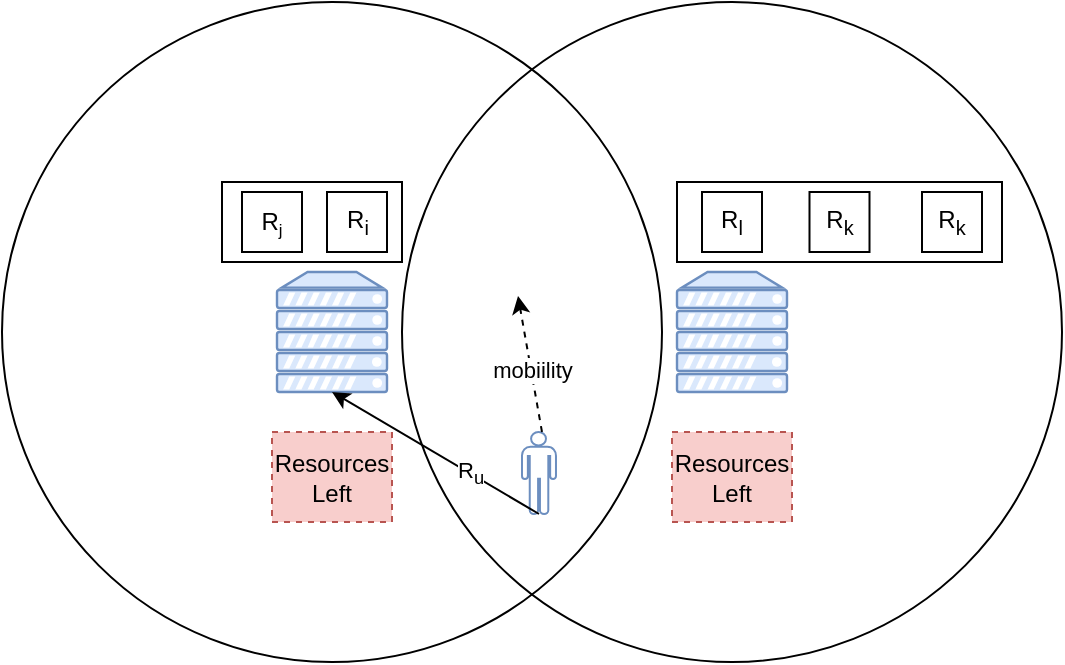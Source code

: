 <mxfile version="22.0.0" type="github">
  <diagram name="第 1 页" id="CeplcZcWKteRM2vLw57B">
    <mxGraphModel dx="2004" dy="795" grid="1" gridSize="10" guides="1" tooltips="1" connect="1" arrows="1" fold="1" page="1" pageScale="1" pageWidth="827" pageHeight="1169" math="0" shadow="0">
      <root>
        <mxCell id="0" />
        <mxCell id="1" parent="0" />
        <mxCell id="4QyUF-N3ruEHvQ-egUOj-3" value="" style="ellipse;whiteSpace=wrap;html=1;aspect=fixed;fillColor=none;" vertex="1" parent="1">
          <mxGeometry x="60" y="370" width="330" height="330" as="geometry" />
        </mxCell>
        <mxCell id="4QyUF-N3ruEHvQ-egUOj-2" value="" style="verticalAlign=top;verticalLabelPosition=bottom;labelPosition=center;align=center;html=1;outlineConnect=0;fillColor=#dae8fc;strokeColor=#6c8ebf;gradientDirection=north;strokeWidth=2;shape=mxgraph.networks.server;" vertex="1" parent="1">
          <mxGeometry x="197.5" y="505" width="55" height="60" as="geometry" />
        </mxCell>
        <mxCell id="4QyUF-N3ruEHvQ-egUOj-8" value="" style="ellipse;whiteSpace=wrap;html=1;aspect=fixed;fillColor=none;" vertex="1" parent="1">
          <mxGeometry x="260" y="370" width="330" height="330" as="geometry" />
        </mxCell>
        <mxCell id="4QyUF-N3ruEHvQ-egUOj-7" value="" style="verticalAlign=top;verticalLabelPosition=bottom;labelPosition=center;align=center;html=1;outlineConnect=0;fillColor=#dae8fc;strokeColor=#6c8ebf;gradientDirection=north;strokeWidth=2;shape=mxgraph.networks.server;" vertex="1" parent="1">
          <mxGeometry x="397.5" y="505" width="55" height="60" as="geometry" />
        </mxCell>
        <mxCell id="4QyUF-N3ruEHvQ-egUOj-9" value="" style="shape=mxgraph.signs.people.man_1;html=1;pointerEvents=1;fillColor=none;strokeColor=#6c8ebf;verticalLabelPosition=bottom;verticalAlign=top;align=center;sketch=0;" vertex="1" parent="1">
          <mxGeometry x="320" y="585" width="17" height="41" as="geometry" />
        </mxCell>
        <mxCell id="4QyUF-N3ruEHvQ-egUOj-11" value="" style="rounded=0;whiteSpace=wrap;html=1;" vertex="1" parent="1">
          <mxGeometry x="170" y="460" width="90" height="40" as="geometry" />
        </mxCell>
        <mxCell id="4QyUF-N3ruEHvQ-egUOj-12" value="" style="rounded=0;whiteSpace=wrap;html=1;" vertex="1" parent="1">
          <mxGeometry x="397.5" y="460" width="162.5" height="40" as="geometry" />
        </mxCell>
        <mxCell id="4QyUF-N3ruEHvQ-egUOj-13" value="R&lt;sub&gt;i&lt;/sub&gt;" style="whiteSpace=wrap;html=1;aspect=fixed;" vertex="1" parent="1">
          <mxGeometry x="222.5" y="465" width="30" height="30" as="geometry" />
        </mxCell>
        <mxCell id="4QyUF-N3ruEHvQ-egUOj-15" value="R&lt;span style=&quot;font-size: 10px;&quot;&gt;&lt;sub&gt;j&lt;/sub&gt;&lt;/span&gt;" style="whiteSpace=wrap;html=1;aspect=fixed;" vertex="1" parent="1">
          <mxGeometry x="180" y="465" width="30" height="30" as="geometry" />
        </mxCell>
        <mxCell id="4QyUF-N3ruEHvQ-egUOj-16" value="R&lt;sub&gt;k&lt;/sub&gt;" style="whiteSpace=wrap;html=1;aspect=fixed;" vertex="1" parent="1">
          <mxGeometry x="520" y="465" width="30" height="30" as="geometry" />
        </mxCell>
        <mxCell id="4QyUF-N3ruEHvQ-egUOj-17" value="R&lt;sub style=&quot;border-color: var(--border-color);&quot;&gt;k&lt;/sub&gt;" style="whiteSpace=wrap;html=1;aspect=fixed;" vertex="1" parent="1">
          <mxGeometry x="463.75" y="465" width="30" height="30" as="geometry" />
        </mxCell>
        <mxCell id="4QyUF-N3ruEHvQ-egUOj-18" value="R&lt;sub style=&quot;border-color: var(--border-color);&quot;&gt;l&lt;/sub&gt;" style="whiteSpace=wrap;html=1;aspect=fixed;" vertex="1" parent="1">
          <mxGeometry x="410" y="465" width="30" height="30" as="geometry" />
        </mxCell>
        <mxCell id="4QyUF-N3ruEHvQ-egUOj-20" value="" style="endArrow=classic;html=1;rounded=0;dashed=1;" edge="1" parent="1">
          <mxGeometry width="50" height="50" relative="1" as="geometry">
            <mxPoint x="330" y="585" as="sourcePoint" />
            <mxPoint x="318" y="517" as="targetPoint" />
          </mxGeometry>
        </mxCell>
        <mxCell id="4QyUF-N3ruEHvQ-egUOj-21" value="mobiility" style="edgeLabel;html=1;align=center;verticalAlign=middle;resizable=0;points=[];" vertex="1" connectable="0" parent="4QyUF-N3ruEHvQ-egUOj-20">
          <mxGeometry x="-0.086" relative="1" as="geometry">
            <mxPoint as="offset" />
          </mxGeometry>
        </mxCell>
        <mxCell id="4QyUF-N3ruEHvQ-egUOj-22" value="Resources&lt;br&gt;Left" style="rounded=0;whiteSpace=wrap;html=1;fillColor=#f8cecc;strokeColor=#b85450;dashed=1;" vertex="1" parent="1">
          <mxGeometry x="395" y="585" width="60" height="45" as="geometry" />
        </mxCell>
        <mxCell id="4QyUF-N3ruEHvQ-egUOj-23" value="Resources&lt;br&gt;Left" style="rounded=0;whiteSpace=wrap;html=1;fillColor=#f8cecc;strokeColor=#b85450;dashed=1;" vertex="1" parent="1">
          <mxGeometry x="195" y="585" width="60" height="45" as="geometry" />
        </mxCell>
        <mxCell id="4QyUF-N3ruEHvQ-egUOj-26" value="" style="endArrow=classic;html=1;rounded=0;exitX=0.5;exitY=1;exitDx=0;exitDy=0;exitPerimeter=0;entryX=0.5;entryY=1;entryDx=0;entryDy=0;entryPerimeter=0;" edge="1" parent="1" source="4QyUF-N3ruEHvQ-egUOj-9" target="4QyUF-N3ruEHvQ-egUOj-2">
          <mxGeometry width="50" height="50" relative="1" as="geometry">
            <mxPoint x="360" y="590" as="sourcePoint" />
            <mxPoint x="410" y="540" as="targetPoint" />
          </mxGeometry>
        </mxCell>
        <mxCell id="4QyUF-N3ruEHvQ-egUOj-27" value="R&lt;sub&gt;u&lt;/sub&gt;" style="edgeLabel;html=1;align=center;verticalAlign=middle;resizable=0;points=[];" vertex="1" connectable="0" parent="4QyUF-N3ruEHvQ-egUOj-26">
          <mxGeometry x="-0.333" relative="1" as="geometry">
            <mxPoint as="offset" />
          </mxGeometry>
        </mxCell>
      </root>
    </mxGraphModel>
  </diagram>
</mxfile>
